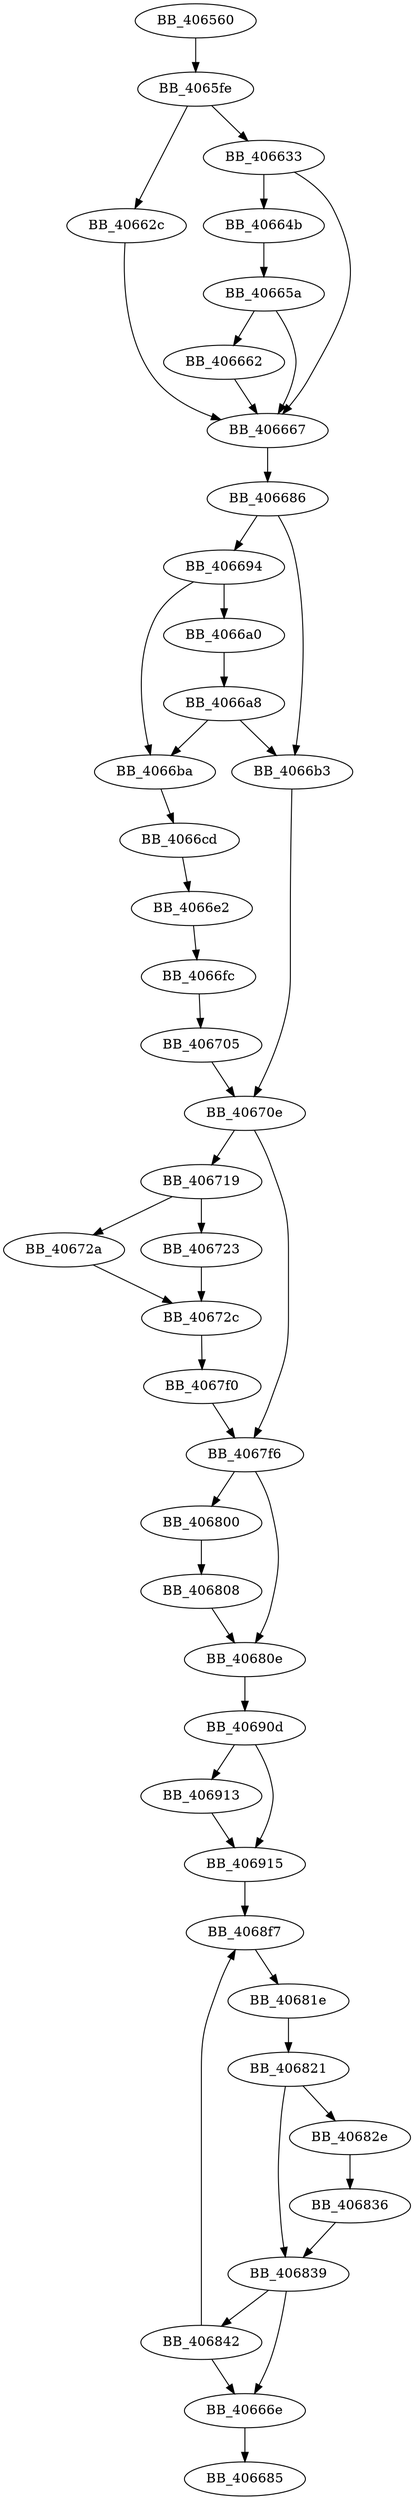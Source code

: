DiGraph sub_406560{
BB_406560->BB_4065fe
BB_4065fe->BB_40662c
BB_4065fe->BB_406633
BB_40662c->BB_406667
BB_406633->BB_40664b
BB_406633->BB_406667
BB_40664b->BB_40665a
BB_40665a->BB_406662
BB_40665a->BB_406667
BB_406662->BB_406667
BB_406667->BB_406686
BB_40666e->BB_406685
BB_406686->BB_406694
BB_406686->BB_4066b3
BB_406694->BB_4066a0
BB_406694->BB_4066ba
BB_4066a0->BB_4066a8
BB_4066a8->BB_4066b3
BB_4066a8->BB_4066ba
BB_4066b3->BB_40670e
BB_4066ba->BB_4066cd
BB_4066cd->BB_4066e2
BB_4066e2->BB_4066fc
BB_4066fc->BB_406705
BB_406705->BB_40670e
BB_40670e->BB_406719
BB_40670e->BB_4067f6
BB_406719->BB_406723
BB_406719->BB_40672a
BB_406723->BB_40672c
BB_40672a->BB_40672c
BB_40672c->BB_4067f0
BB_4067f0->BB_4067f6
BB_4067f6->BB_406800
BB_4067f6->BB_40680e
BB_406800->BB_406808
BB_406808->BB_40680e
BB_40680e->BB_40690d
BB_40681e->BB_406821
BB_406821->BB_40682e
BB_406821->BB_406839
BB_40682e->BB_406836
BB_406836->BB_406839
BB_406839->BB_40666e
BB_406839->BB_406842
BB_406842->BB_40666e
BB_406842->BB_4068f7
BB_4068f7->BB_40681e
BB_40690d->BB_406913
BB_40690d->BB_406915
BB_406913->BB_406915
BB_406915->BB_4068f7
}
